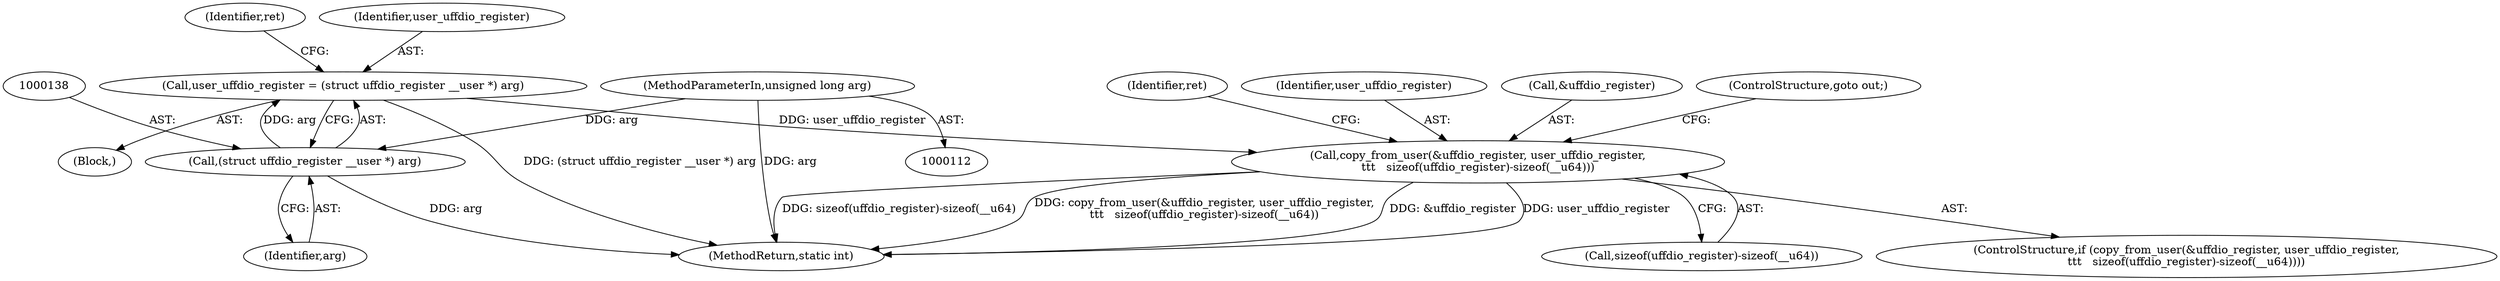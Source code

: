 digraph "0_linux_29ec90660d68bbdd69507c1c8b4e33aa299278b1@pointer" {
"1000135" [label="(Call,user_uffdio_register = (struct uffdio_register __user *) arg)"];
"1000137" [label="(Call,(struct uffdio_register __user *) arg)"];
"1000114" [label="(MethodParameterIn,unsigned long arg)"];
"1000145" [label="(Call,copy_from_user(&uffdio_register, user_uffdio_register,\n\t\t\t   sizeof(uffdio_register)-sizeof(__u64)))"];
"1000115" [label="(Block,)"];
"1000146" [label="(Call,&uffdio_register)"];
"1000139" [label="(Identifier,arg)"];
"1000154" [label="(ControlStructure,goto out;)"];
"1000603" [label="(MethodReturn,static int)"];
"1000114" [label="(MethodParameterIn,unsigned long arg)"];
"1000141" [label="(Identifier,ret)"];
"1000145" [label="(Call,copy_from_user(&uffdio_register, user_uffdio_register,\n\t\t\t   sizeof(uffdio_register)-sizeof(__u64)))"];
"1000156" [label="(Identifier,ret)"];
"1000149" [label="(Call,sizeof(uffdio_register)-sizeof(__u64))"];
"1000136" [label="(Identifier,user_uffdio_register)"];
"1000135" [label="(Call,user_uffdio_register = (struct uffdio_register __user *) arg)"];
"1000148" [label="(Identifier,user_uffdio_register)"];
"1000137" [label="(Call,(struct uffdio_register __user *) arg)"];
"1000144" [label="(ControlStructure,if (copy_from_user(&uffdio_register, user_uffdio_register,\n\t\t\t   sizeof(uffdio_register)-sizeof(__u64))))"];
"1000135" -> "1000115"  [label="AST: "];
"1000135" -> "1000137"  [label="CFG: "];
"1000136" -> "1000135"  [label="AST: "];
"1000137" -> "1000135"  [label="AST: "];
"1000141" -> "1000135"  [label="CFG: "];
"1000135" -> "1000603"  [label="DDG: (struct uffdio_register __user *) arg"];
"1000137" -> "1000135"  [label="DDG: arg"];
"1000135" -> "1000145"  [label="DDG: user_uffdio_register"];
"1000137" -> "1000139"  [label="CFG: "];
"1000138" -> "1000137"  [label="AST: "];
"1000139" -> "1000137"  [label="AST: "];
"1000137" -> "1000603"  [label="DDG: arg"];
"1000114" -> "1000137"  [label="DDG: arg"];
"1000114" -> "1000112"  [label="AST: "];
"1000114" -> "1000603"  [label="DDG: arg"];
"1000145" -> "1000144"  [label="AST: "];
"1000145" -> "1000149"  [label="CFG: "];
"1000146" -> "1000145"  [label="AST: "];
"1000148" -> "1000145"  [label="AST: "];
"1000149" -> "1000145"  [label="AST: "];
"1000154" -> "1000145"  [label="CFG: "];
"1000156" -> "1000145"  [label="CFG: "];
"1000145" -> "1000603"  [label="DDG: user_uffdio_register"];
"1000145" -> "1000603"  [label="DDG: sizeof(uffdio_register)-sizeof(__u64)"];
"1000145" -> "1000603"  [label="DDG: copy_from_user(&uffdio_register, user_uffdio_register,\n\t\t\t   sizeof(uffdio_register)-sizeof(__u64))"];
"1000145" -> "1000603"  [label="DDG: &uffdio_register"];
}
